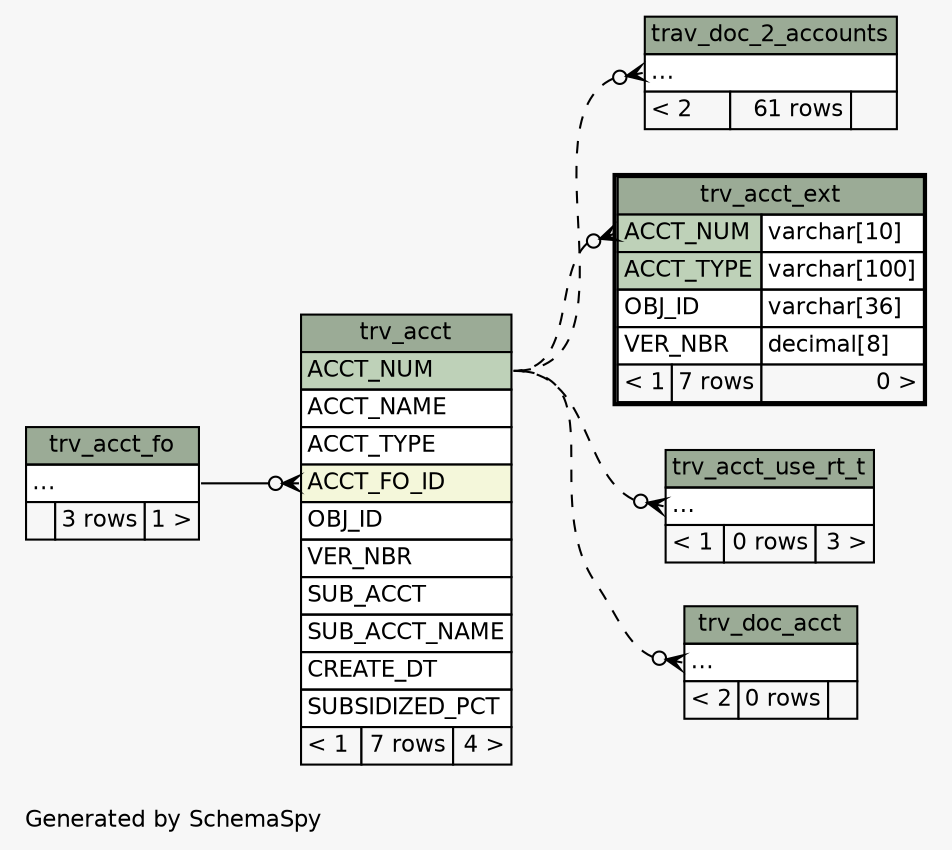 // dot 2.28.0 on Mac OS X 10.7.2
// SchemaSpy rev 590
digraph "impliedTwoDegreesRelationshipsDiagram" {
  graph [
    rankdir="RL"
    bgcolor="#f7f7f7"
    label="\nGenerated by SchemaSpy"
    labeljust="l"
    nodesep="0.18"
    ranksep="0.46"
    fontname="Helvetica"
    fontsize="11"
  ];
  node [
    fontname="Helvetica"
    fontsize="11"
    shape="plaintext"
  ];
  edge [
    arrowsize="0.8"
  ];
  "trav_doc_2_accounts":"elipses":w -> "trv_acct":"ACCT_NUM":e [arrowhead=none dir=back arrowtail=crowodot style=dashed];
  "trv_acct":"ACCT_FO_ID":w -> "trv_acct_fo":"elipses":e [arrowhead=none dir=back arrowtail=crowodot];
  "trv_acct_ext":"ACCT_NUM":w -> "trv_acct":"ACCT_NUM":e [arrowhead=none dir=back arrowtail=crowodot style=dashed];
  "trv_acct_use_rt_t":"elipses":w -> "trv_acct":"ACCT_NUM":e [arrowhead=none dir=back arrowtail=crowodot style=dashed];
  "trv_doc_acct":"elipses":w -> "trv_acct":"ACCT_NUM":e [arrowhead=none dir=back arrowtail=crowodot style=dashed];
  "trav_doc_2_accounts" [
    label=<
    <TABLE BORDER="0" CELLBORDER="1" CELLSPACING="0" BGCOLOR="#ffffff">
      <TR><TD COLSPAN="3" BGCOLOR="#9bab96" ALIGN="CENTER">trav_doc_2_accounts</TD></TR>
      <TR><TD PORT="elipses" COLSPAN="3" ALIGN="LEFT">...</TD></TR>
      <TR><TD ALIGN="LEFT" BGCOLOR="#f7f7f7">&lt; 2</TD><TD ALIGN="RIGHT" BGCOLOR="#f7f7f7">61 rows</TD><TD ALIGN="RIGHT" BGCOLOR="#f7f7f7">  </TD></TR>
    </TABLE>>
    URL="trav_doc_2_accounts.html"
    tooltip="trav_doc_2_accounts"
  ];
  "trv_acct" [
    label=<
    <TABLE BORDER="0" CELLBORDER="1" CELLSPACING="0" BGCOLOR="#ffffff">
      <TR><TD COLSPAN="3" BGCOLOR="#9bab96" ALIGN="CENTER">trv_acct</TD></TR>
      <TR><TD PORT="ACCT_NUM" COLSPAN="3" BGCOLOR="#bed1b8" ALIGN="LEFT">ACCT_NUM</TD></TR>
      <TR><TD PORT="ACCT_NAME" COLSPAN="3" ALIGN="LEFT">ACCT_NAME</TD></TR>
      <TR><TD PORT="ACCT_TYPE" COLSPAN="3" ALIGN="LEFT">ACCT_TYPE</TD></TR>
      <TR><TD PORT="ACCT_FO_ID" COLSPAN="3" BGCOLOR="#f4f7da" ALIGN="LEFT">ACCT_FO_ID</TD></TR>
      <TR><TD PORT="OBJ_ID" COLSPAN="3" ALIGN="LEFT">OBJ_ID</TD></TR>
      <TR><TD PORT="VER_NBR" COLSPAN="3" ALIGN="LEFT">VER_NBR</TD></TR>
      <TR><TD PORT="SUB_ACCT" COLSPAN="3" ALIGN="LEFT">SUB_ACCT</TD></TR>
      <TR><TD PORT="SUB_ACCT_NAME" COLSPAN="3" ALIGN="LEFT">SUB_ACCT_NAME</TD></TR>
      <TR><TD PORT="CREATE_DT" COLSPAN="3" ALIGN="LEFT">CREATE_DT</TD></TR>
      <TR><TD PORT="SUBSIDIZED_PCT" COLSPAN="3" ALIGN="LEFT">SUBSIDIZED_PCT</TD></TR>
      <TR><TD ALIGN="LEFT" BGCOLOR="#f7f7f7">&lt; 1</TD><TD ALIGN="RIGHT" BGCOLOR="#f7f7f7">7 rows</TD><TD ALIGN="RIGHT" BGCOLOR="#f7f7f7">4 &gt;</TD></TR>
    </TABLE>>
    URL="trv_acct.html"
    tooltip="trv_acct"
  ];
  "trv_acct_ext" [
    label=<
    <TABLE BORDER="2" CELLBORDER="1" CELLSPACING="0" BGCOLOR="#ffffff">
      <TR><TD COLSPAN="3" BGCOLOR="#9bab96" ALIGN="CENTER">trv_acct_ext</TD></TR>
      <TR><TD PORT="ACCT_NUM" COLSPAN="2" BGCOLOR="#bed1b8" ALIGN="LEFT">ACCT_NUM</TD><TD PORT="ACCT_NUM.type" ALIGN="LEFT">varchar[10]</TD></TR>
      <TR><TD PORT="ACCT_TYPE" COLSPAN="2" BGCOLOR="#bed1b8" ALIGN="LEFT">ACCT_TYPE</TD><TD PORT="ACCT_TYPE.type" ALIGN="LEFT">varchar[100]</TD></TR>
      <TR><TD PORT="OBJ_ID" COLSPAN="2" ALIGN="LEFT">OBJ_ID</TD><TD PORT="OBJ_ID.type" ALIGN="LEFT">varchar[36]</TD></TR>
      <TR><TD PORT="VER_NBR" COLSPAN="2" ALIGN="LEFT">VER_NBR</TD><TD PORT="VER_NBR.type" ALIGN="LEFT">decimal[8]</TD></TR>
      <TR><TD ALIGN="LEFT" BGCOLOR="#f7f7f7">&lt; 1</TD><TD ALIGN="RIGHT" BGCOLOR="#f7f7f7">7 rows</TD><TD ALIGN="RIGHT" BGCOLOR="#f7f7f7">0 &gt;</TD></TR>
    </TABLE>>
    URL="trv_acct_ext.html"
    tooltip="trv_acct_ext"
  ];
  "trv_acct_fo" [
    label=<
    <TABLE BORDER="0" CELLBORDER="1" CELLSPACING="0" BGCOLOR="#ffffff">
      <TR><TD COLSPAN="3" BGCOLOR="#9bab96" ALIGN="CENTER">trv_acct_fo</TD></TR>
      <TR><TD PORT="elipses" COLSPAN="3" ALIGN="LEFT">...</TD></TR>
      <TR><TD ALIGN="LEFT" BGCOLOR="#f7f7f7">  </TD><TD ALIGN="RIGHT" BGCOLOR="#f7f7f7">3 rows</TD><TD ALIGN="RIGHT" BGCOLOR="#f7f7f7">1 &gt;</TD></TR>
    </TABLE>>
    URL="trv_acct_fo.html"
    tooltip="trv_acct_fo"
  ];
  "trv_acct_use_rt_t" [
    label=<
    <TABLE BORDER="0" CELLBORDER="1" CELLSPACING="0" BGCOLOR="#ffffff">
      <TR><TD COLSPAN="3" BGCOLOR="#9bab96" ALIGN="CENTER">trv_acct_use_rt_t</TD></TR>
      <TR><TD PORT="elipses" COLSPAN="3" ALIGN="LEFT">...</TD></TR>
      <TR><TD ALIGN="LEFT" BGCOLOR="#f7f7f7">&lt; 1</TD><TD ALIGN="RIGHT" BGCOLOR="#f7f7f7">0 rows</TD><TD ALIGN="RIGHT" BGCOLOR="#f7f7f7">3 &gt;</TD></TR>
    </TABLE>>
    URL="trv_acct_use_rt_t.html"
    tooltip="trv_acct_use_rt_t"
  ];
  "trv_doc_acct" [
    label=<
    <TABLE BORDER="0" CELLBORDER="1" CELLSPACING="0" BGCOLOR="#ffffff">
      <TR><TD COLSPAN="3" BGCOLOR="#9bab96" ALIGN="CENTER">trv_doc_acct</TD></TR>
      <TR><TD PORT="elipses" COLSPAN="3" ALIGN="LEFT">...</TD></TR>
      <TR><TD ALIGN="LEFT" BGCOLOR="#f7f7f7">&lt; 2</TD><TD ALIGN="RIGHT" BGCOLOR="#f7f7f7">0 rows</TD><TD ALIGN="RIGHT" BGCOLOR="#f7f7f7">  </TD></TR>
    </TABLE>>
    URL="trv_doc_acct.html"
    tooltip="trv_doc_acct"
  ];
}
